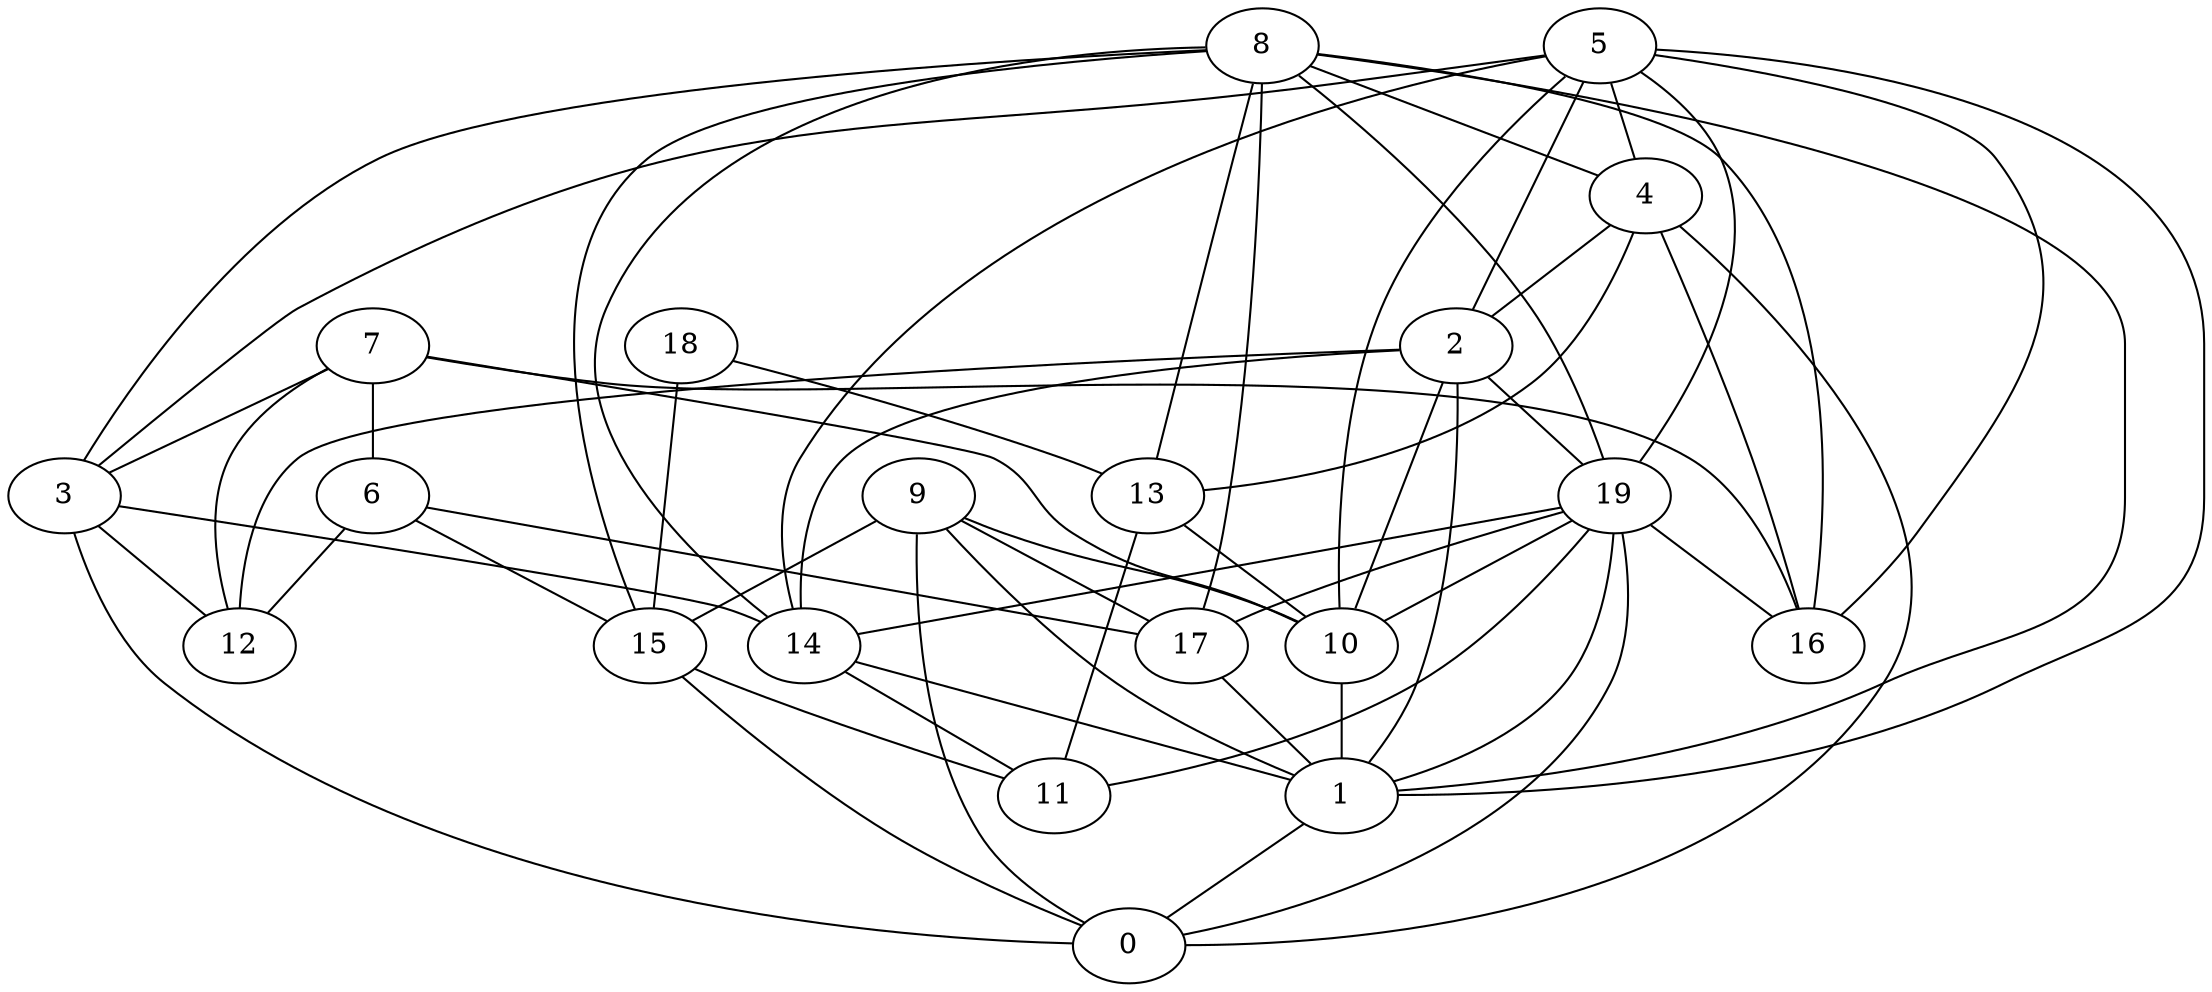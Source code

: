 digraph GG_graph {

subgraph G_graph {
edge [color = black]
"3" -> "12" [dir = none]
"18" -> "15" [dir = none]
"9" -> "10" [dir = none]
"9" -> "15" [dir = none]
"9" -> "17" [dir = none]
"7" -> "16" [dir = none]
"7" -> "6" [dir = none]
"7" -> "12" [dir = none]
"7" -> "10" [dir = none]
"15" -> "11" [dir = none]
"15" -> "0" [dir = none]
"8" -> "13" [dir = none]
"8" -> "15" [dir = none]
"5" -> "14" [dir = none]
"5" -> "10" [dir = none]
"19" -> "1" [dir = none]
"19" -> "10" [dir = none]
"2" -> "12" [dir = none]
"4" -> "2" [dir = none]
"19" -> "16" [dir = none]
"5" -> "1" [dir = none]
"14" -> "1" [dir = none]
"8" -> "17" [dir = none]
"8" -> "4" [dir = none]
"8" -> "3" [dir = none]
"14" -> "11" [dir = none]
"19" -> "17" [dir = none]
"5" -> "3" [dir = none]
"17" -> "1" [dir = none]
"19" -> "11" [dir = none]
"5" -> "19" [dir = none]
"3" -> "14" [dir = none]
"9" -> "1" [dir = none]
"19" -> "0" [dir = none]
"9" -> "0" [dir = none]
"8" -> "14" [dir = none]
"2" -> "10" [dir = none]
"10" -> "1" [dir = none]
"13" -> "10" [dir = none]
"19" -> "14" [dir = none]
"1" -> "0" [dir = none]
"3" -> "0" [dir = none]
"13" -> "11" [dir = none]
"18" -> "13" [dir = none]
"8" -> "1" [dir = none]
"5" -> "16" [dir = none]
"4" -> "16" [dir = none]
"8" -> "19" [dir = none]
"6" -> "17" [dir = none]
"2" -> "14" [dir = none]
"4" -> "13" [dir = none]
"6" -> "15" [dir = none]
"5" -> "2" [dir = none]
"7" -> "3" [dir = none]
"8" -> "16" [dir = none]
"6" -> "12" [dir = none]
"5" -> "4" [dir = none]
"2" -> "1" [dir = none]
"4" -> "0" [dir = none]
"2" -> "19" [dir = none]
}

}
